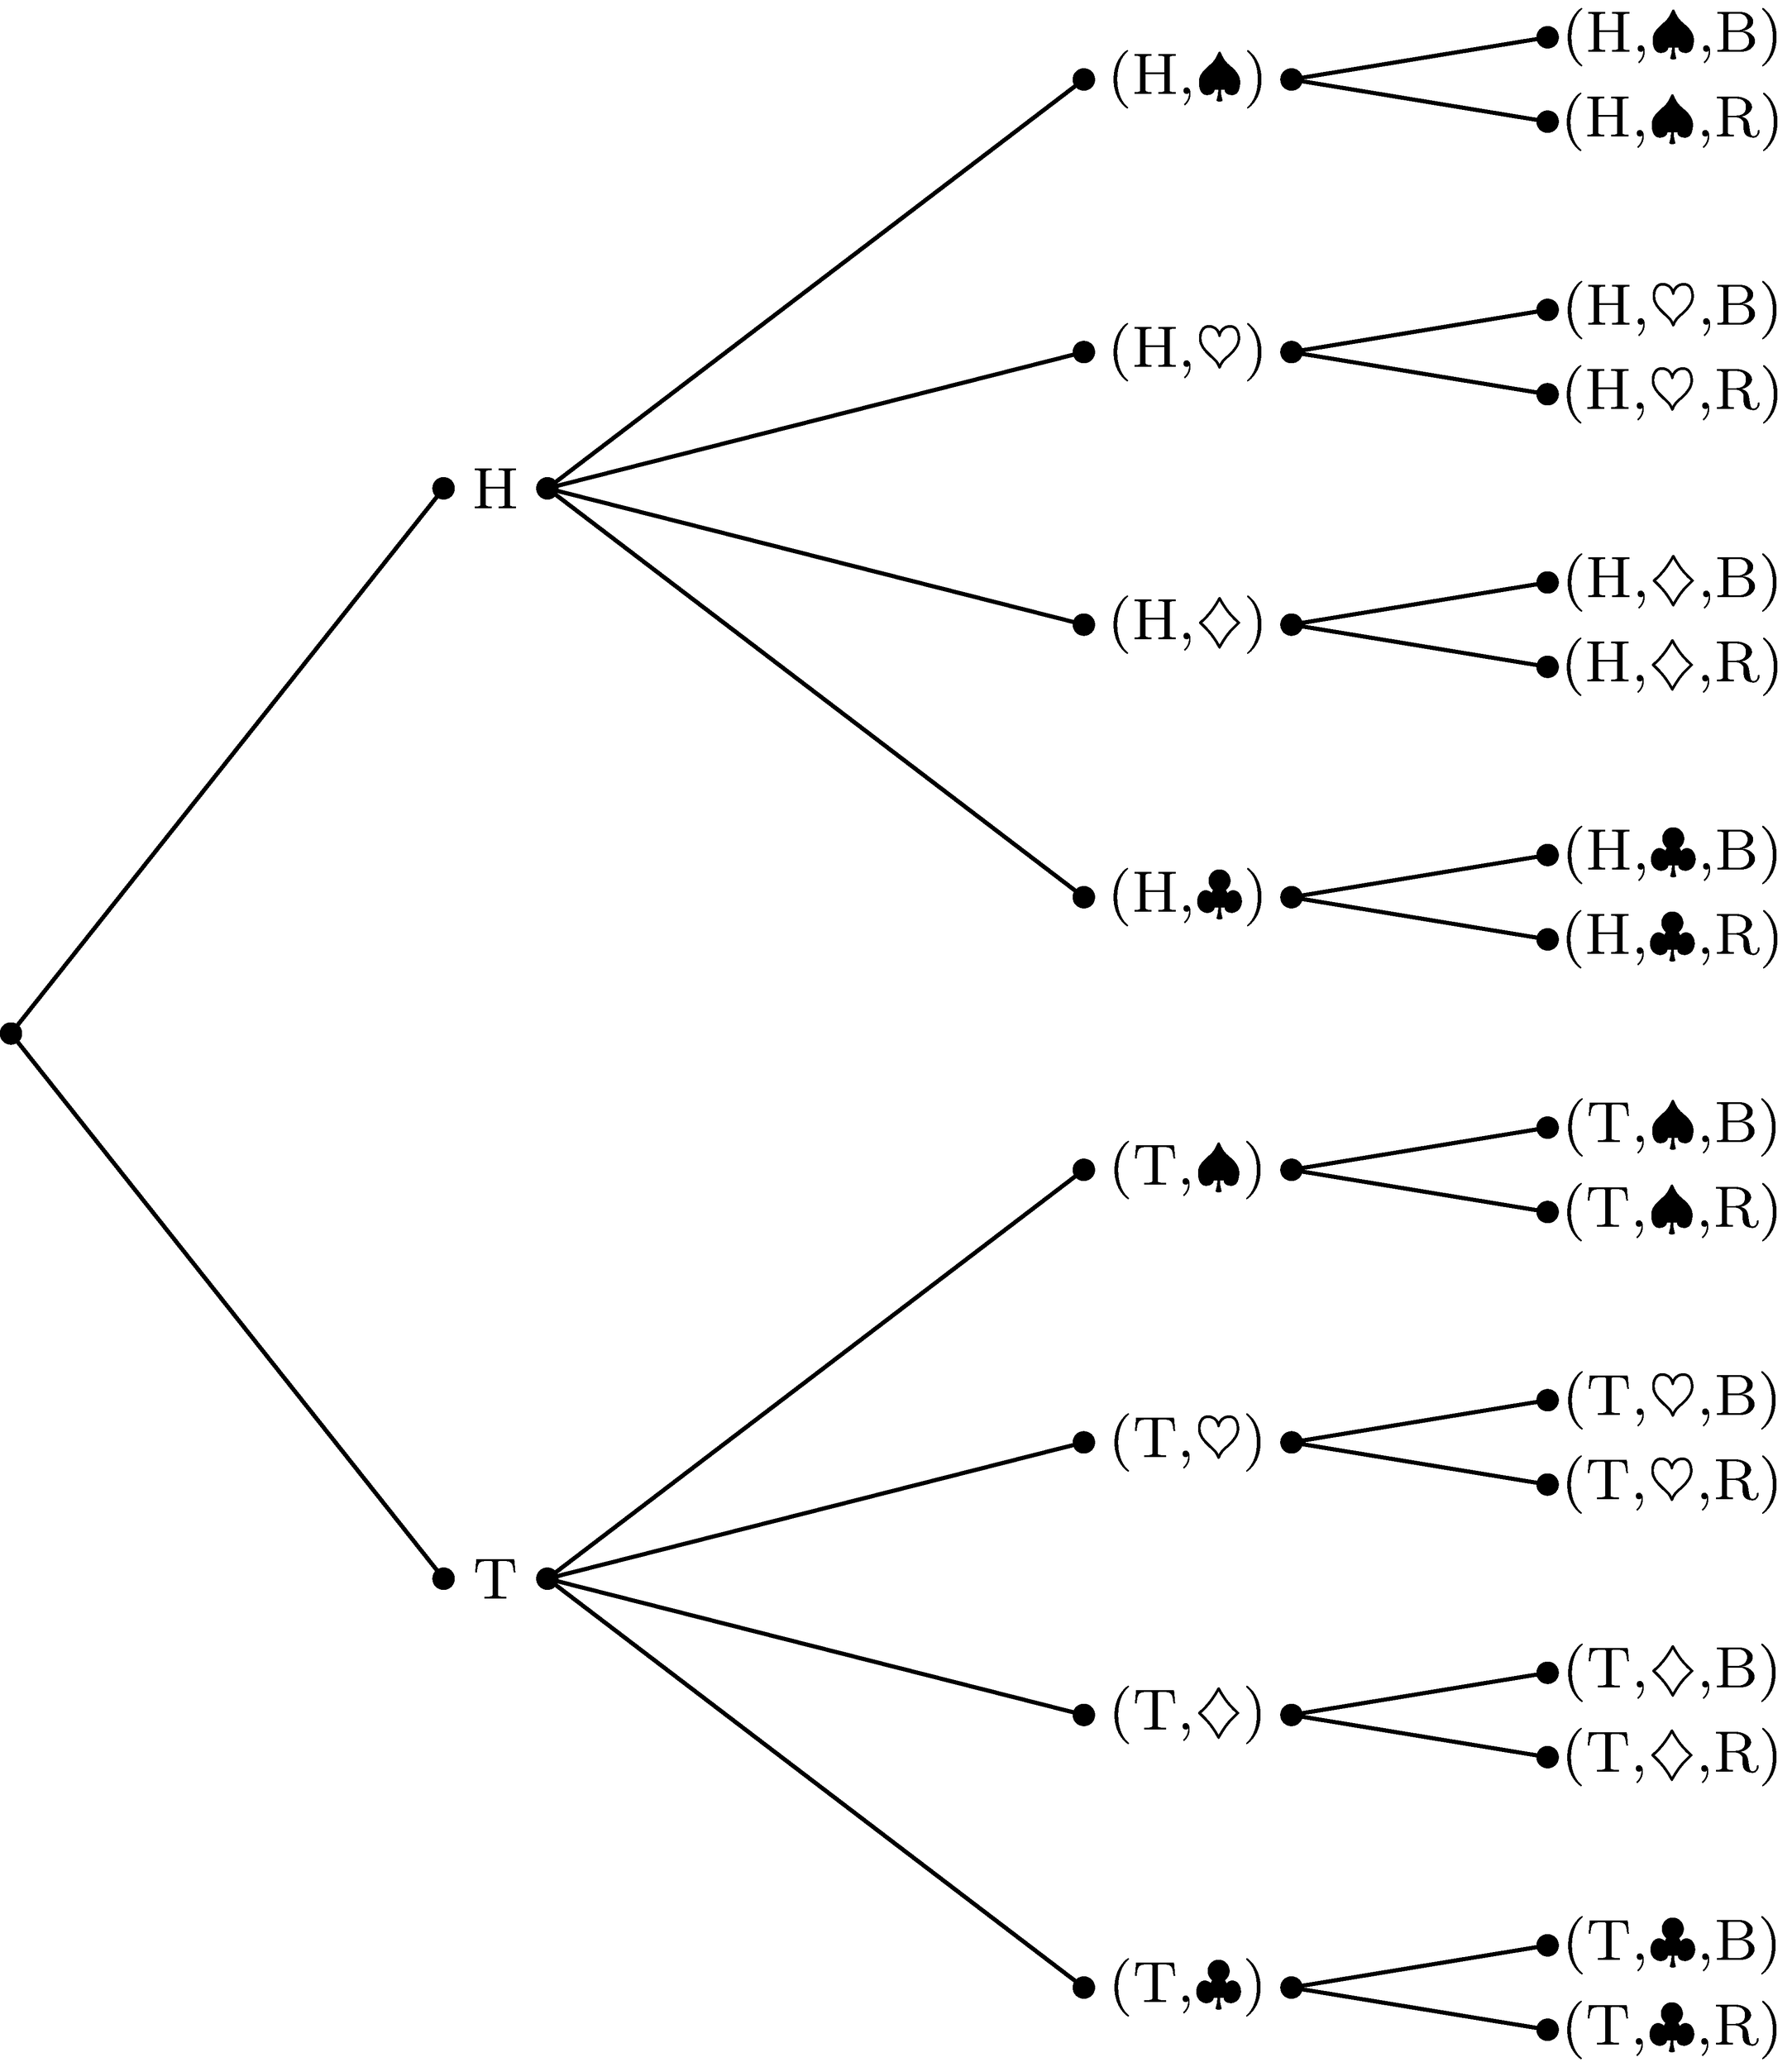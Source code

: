 settings.outformat = "png";
settings.render = 16;

// We want the final image to be a square scaled based on a given length
real length = 5;

// Image sizing and rendering options
size(length * cm);
unitsize(1cm);

defaultpen(fontsize(8pt));

string[] set_2 = {"$\spadesuit$", "$\heartsuit$", "$\diamondsuit$", "$\clubsuit$"};
string[] set_3 = {"B", "R"};
string[] set_1 = {"H", "T"};

// Data about the image
real x_min = -length;
real x_max = length;
real y_min = -length;
real y_max = length;

real width = x_max - x_min;
real height = y_max - y_min;

// Dealing with margins and spacing of the branches
real branch_gap_1 = 0.5;
real branch_gap_2 = 0.5;
real branch_gap_3 = 0;

// Dealing with margins and spacing of the labels
real margin = 1;
real margin_label_1 = 0.25;
real margin_label_2 = 0.5;
real margin_label_3 = 0.6;

// Since there are three sets, the first set will appear on the 1/3 vertical mark, and 
// the second set will appear on the 2/3 vertical mark. The root and third set will 
// appear on the image's edges.
real branch_width = width / 3;
real branch_line_1 = x_min + branch_width;
real branch_line_2 = branch_line_1 + branch_width;

// Determine how much vertical space each branch should use
real branch_1_height = (height - ((set_1.length -1) * branch_gap_1)) / set_1.length;
real branch_2_height = (branch_1_height - ((set_2.length - 1) * branch_gap_2)) / set_2.length;
real branch_3_height = branch_2_height / set_3.length;

// Handle the root location, which means we also have to consider the gaps between branches
//real correction = ((set_1.length - 1) * branch_gap_1) + ((set_2.length - 1) * branch_gap_2) + ((set_3.length - 1) * branch_gap_3);
pair root = (x_min + margin, 0);
dot(root);

for(int i = 0; i < set_1.length; ++i){

    // Determine where the label should be printed
    real branch_1_top = x_max - (i * (branch_1_height + branch_gap_1));
    pair element_1_location = (branch_line_1, branch_1_top - (branch_1_height / 2.0));
    string element_1_string = set_1[i];
    
    // Draw the label for this element
    draw(root--(element_1_location + margin_label_1 * W));
    dot(element_1_location + margin_label_1 * W);
    label(element_1_string, element_1_location);

    // Branch into the second set
    for(int j = 0; j < set_2.length; ++j) {

        // Determine where the label should be printed
        real branch_2_top = branch_1_top - (j * (branch_2_height + branch_gap_2));
        pair element_2_location = (branch_line_2, branch_2_top - (branch_2_height / 2.0));
        string element_2_string = "(" + set_1[i] + "," + set_2[j] + ")";

        // Draw the label
        dot(element_1_location + margin_label_1 * E);
        draw((element_1_location + margin_label_1 * E)--(element_2_location + margin_label_2 * W));
        dot(element_2_location + margin_label_2 * W);
        label(element_2_string, element_2_location);

        // Branch into the third set
        for(int k = 0; k < set_3.length; ++k){

            // Determine where the label should be drawn
            real branch_3_top = branch_2_top - (k * branch_3_height);
            pair element_3_location = (x_max - margin, branch_3_top - (branch_3_height / 2.0));
            string element_3_string = "(" + set_1[i] + "," + set_2[j] + "," + set_3[k] + ")";

            // Draw the label
            dot(element_2_location + margin_label_2 * E);
            draw((element_2_location + margin_label_2 * E)--(element_3_location + margin_label_3 * W));
            dot(element_3_location + margin_label_3 * W);
            label(element_3_string, element_3_location);

        }

    }

}
